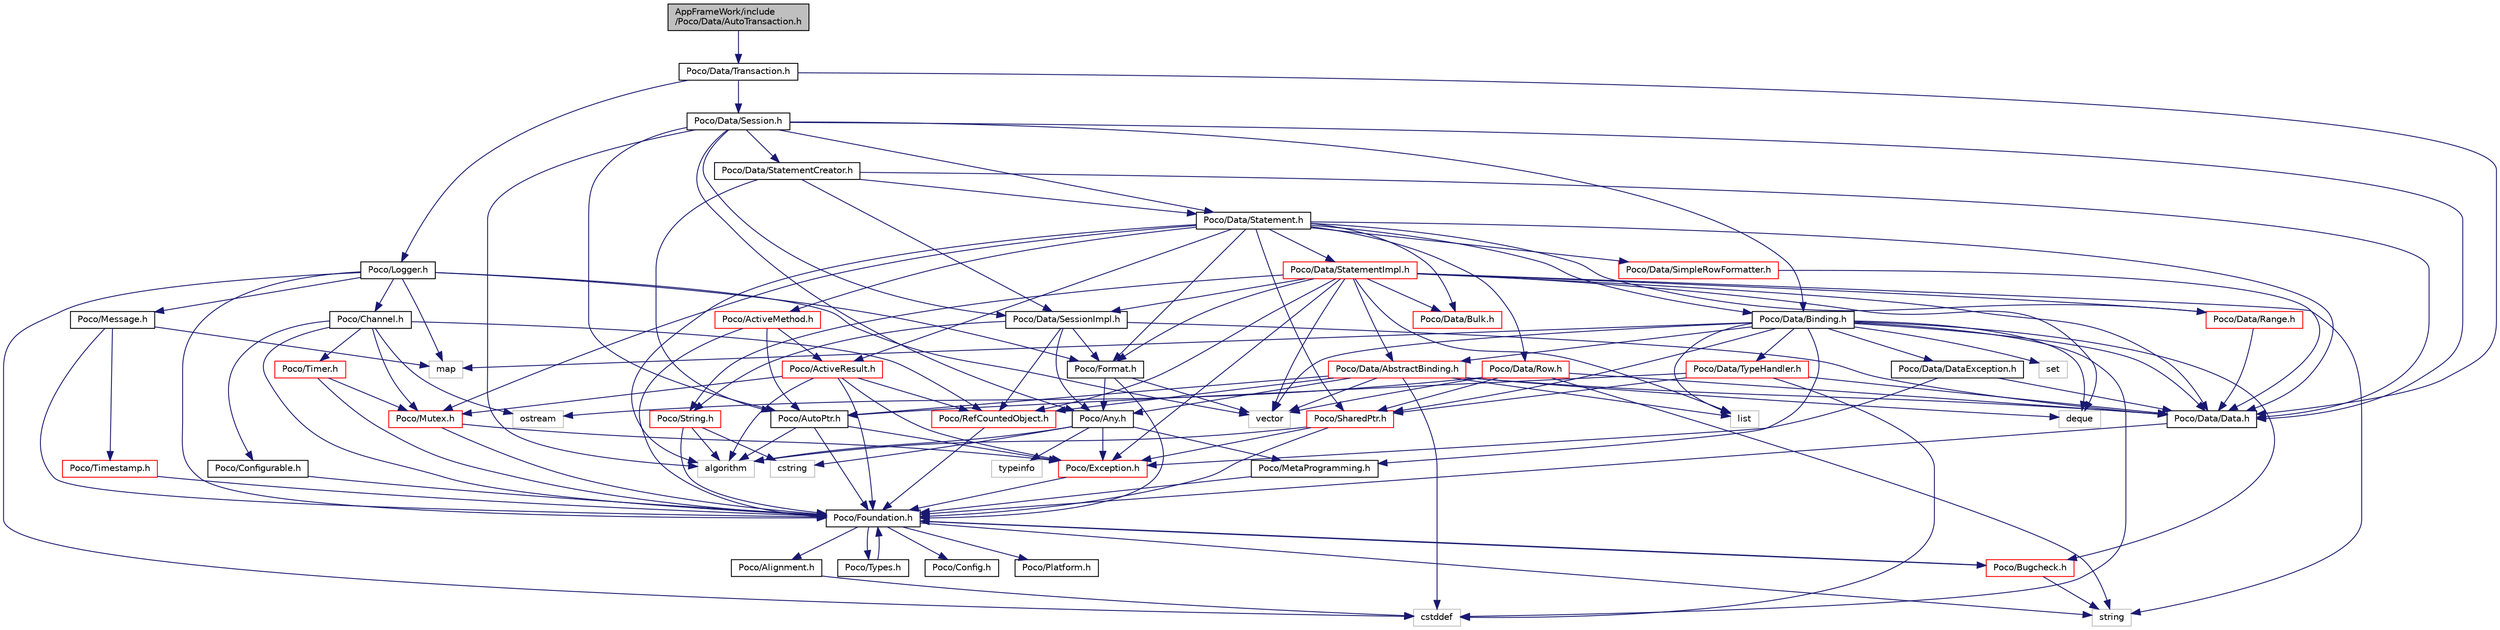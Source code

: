 digraph "AppFrameWork/include/Poco/Data/AutoTransaction.h"
{
 // LATEX_PDF_SIZE
  edge [fontname="Helvetica",fontsize="10",labelfontname="Helvetica",labelfontsize="10"];
  node [fontname="Helvetica",fontsize="10",shape=record];
  Node1 [label="AppFrameWork/include\l/Poco/Data/AutoTransaction.h",height=0.2,width=0.4,color="black", fillcolor="grey75", style="filled", fontcolor="black",tooltip=" "];
  Node1 -> Node2 [color="midnightblue",fontsize="10",style="solid"];
  Node2 [label="Poco/Data/Transaction.h",height=0.2,width=0.4,color="black", fillcolor="white", style="filled",URL="$Transaction_8h.html",tooltip=" "];
  Node2 -> Node3 [color="midnightblue",fontsize="10",style="solid"];
  Node3 [label="Poco/Data/Data.h",height=0.2,width=0.4,color="black", fillcolor="white", style="filled",URL="$Data_8h.html",tooltip=" "];
  Node3 -> Node4 [color="midnightblue",fontsize="10",style="solid"];
  Node4 [label="Poco/Foundation.h",height=0.2,width=0.4,color="black", fillcolor="white", style="filled",URL="$Foundation_8h.html",tooltip=" "];
  Node4 -> Node5 [color="midnightblue",fontsize="10",style="solid"];
  Node5 [label="Poco/Config.h",height=0.2,width=0.4,color="black", fillcolor="white", style="filled",URL="$Config_8h.html",tooltip=" "];
  Node4 -> Node6 [color="midnightblue",fontsize="10",style="solid"];
  Node6 [label="Poco/Platform.h",height=0.2,width=0.4,color="black", fillcolor="white", style="filled",URL="$Platform_8h.html",tooltip=" "];
  Node4 -> Node7 [color="midnightblue",fontsize="10",style="solid"];
  Node7 [label="Poco/Alignment.h",height=0.2,width=0.4,color="black", fillcolor="white", style="filled",URL="$Alignment_8h.html",tooltip=" "];
  Node7 -> Node8 [color="midnightblue",fontsize="10",style="solid"];
  Node8 [label="cstddef",height=0.2,width=0.4,color="grey75", fillcolor="white", style="filled",tooltip=" "];
  Node4 -> Node9 [color="midnightblue",fontsize="10",style="solid"];
  Node9 [label="Poco/Bugcheck.h",height=0.2,width=0.4,color="red", fillcolor="white", style="filled",URL="$Bugcheck_8h.html",tooltip=" "];
  Node9 -> Node4 [color="midnightblue",fontsize="10",style="solid"];
  Node9 -> Node10 [color="midnightblue",fontsize="10",style="solid"];
  Node10 [label="string",height=0.2,width=0.4,color="grey75", fillcolor="white", style="filled",tooltip=" "];
  Node4 -> Node12 [color="midnightblue",fontsize="10",style="solid"];
  Node12 [label="Poco/Types.h",height=0.2,width=0.4,color="black", fillcolor="white", style="filled",URL="$Types_8h.html",tooltip=" "];
  Node12 -> Node4 [color="midnightblue",fontsize="10",style="solid"];
  Node4 -> Node10 [color="midnightblue",fontsize="10",style="solid"];
  Node2 -> Node13 [color="midnightblue",fontsize="10",style="solid"];
  Node13 [label="Poco/Data/Session.h",height=0.2,width=0.4,color="black", fillcolor="white", style="filled",URL="$Data_2Session_8h.html",tooltip=" "];
  Node13 -> Node3 [color="midnightblue",fontsize="10",style="solid"];
  Node13 -> Node14 [color="midnightblue",fontsize="10",style="solid"];
  Node14 [label="Poco/Data/SessionImpl.h",height=0.2,width=0.4,color="black", fillcolor="white", style="filled",URL="$SessionImpl_8h.html",tooltip=" "];
  Node14 -> Node3 [color="midnightblue",fontsize="10",style="solid"];
  Node14 -> Node15 [color="midnightblue",fontsize="10",style="solid"];
  Node15 [label="Poco/RefCountedObject.h",height=0.2,width=0.4,color="red", fillcolor="white", style="filled",URL="$RefCountedObject_8h.html",tooltip=" "];
  Node15 -> Node4 [color="midnightblue",fontsize="10",style="solid"];
  Node14 -> Node26 [color="midnightblue",fontsize="10",style="solid"];
  Node26 [label="Poco/String.h",height=0.2,width=0.4,color="red", fillcolor="white", style="filled",URL="$String_8h.html",tooltip=" "];
  Node26 -> Node4 [color="midnightblue",fontsize="10",style="solid"];
  Node26 -> Node28 [color="midnightblue",fontsize="10",style="solid"];
  Node28 [label="cstring",height=0.2,width=0.4,color="grey75", fillcolor="white", style="filled",tooltip=" "];
  Node26 -> Node29 [color="midnightblue",fontsize="10",style="solid"];
  Node29 [label="algorithm",height=0.2,width=0.4,color="grey75", fillcolor="white", style="filled",tooltip=" "];
  Node14 -> Node30 [color="midnightblue",fontsize="10",style="solid"];
  Node30 [label="Poco/Format.h",height=0.2,width=0.4,color="black", fillcolor="white", style="filled",URL="$Format_8h.html",tooltip=" "];
  Node30 -> Node4 [color="midnightblue",fontsize="10",style="solid"];
  Node30 -> Node31 [color="midnightblue",fontsize="10",style="solid"];
  Node31 [label="Poco/Any.h",height=0.2,width=0.4,color="black", fillcolor="white", style="filled",URL="$Any_8h.html",tooltip=" "];
  Node31 -> Node20 [color="midnightblue",fontsize="10",style="solid"];
  Node20 [label="Poco/Exception.h",height=0.2,width=0.4,color="red", fillcolor="white", style="filled",URL="$Exception_8h.html",tooltip=" "];
  Node20 -> Node4 [color="midnightblue",fontsize="10",style="solid"];
  Node31 -> Node32 [color="midnightblue",fontsize="10",style="solid"];
  Node32 [label="Poco/MetaProgramming.h",height=0.2,width=0.4,color="black", fillcolor="white", style="filled",URL="$MetaProgramming_8h.html",tooltip=" "];
  Node32 -> Node4 [color="midnightblue",fontsize="10",style="solid"];
  Node31 -> Node29 [color="midnightblue",fontsize="10",style="solid"];
  Node31 -> Node33 [color="midnightblue",fontsize="10",style="solid"];
  Node33 [label="typeinfo",height=0.2,width=0.4,color="grey75", fillcolor="white", style="filled",tooltip=" "];
  Node31 -> Node28 [color="midnightblue",fontsize="10",style="solid"];
  Node30 -> Node34 [color="midnightblue",fontsize="10",style="solid"];
  Node34 [label="vector",height=0.2,width=0.4,color="grey75", fillcolor="white", style="filled",tooltip=" "];
  Node14 -> Node31 [color="midnightblue",fontsize="10",style="solid"];
  Node13 -> Node35 [color="midnightblue",fontsize="10",style="solid"];
  Node35 [label="Poco/Data/Statement.h",height=0.2,width=0.4,color="black", fillcolor="white", style="filled",URL="$Statement_8h.html",tooltip=" "];
  Node35 -> Node3 [color="midnightblue",fontsize="10",style="solid"];
  Node35 -> Node36 [color="midnightblue",fontsize="10",style="solid"];
  Node36 [label="Poco/Data/StatementImpl.h",height=0.2,width=0.4,color="red", fillcolor="white", style="filled",URL="$StatementImpl_8h.html",tooltip=" "];
  Node36 -> Node3 [color="midnightblue",fontsize="10",style="solid"];
  Node36 -> Node37 [color="midnightblue",fontsize="10",style="solid"];
  Node37 [label="Poco/Data/AbstractBinding.h",height=0.2,width=0.4,color="red", fillcolor="white", style="filled",URL="$AbstractBinding_8h.html",tooltip=" "];
  Node37 -> Node3 [color="midnightblue",fontsize="10",style="solid"];
  Node37 -> Node31 [color="midnightblue",fontsize="10",style="solid"];
  Node37 -> Node15 [color="midnightblue",fontsize="10",style="solid"];
  Node37 -> Node72 [color="midnightblue",fontsize="10",style="solid"];
  Node72 [label="Poco/AutoPtr.h",height=0.2,width=0.4,color="black", fillcolor="white", style="filled",URL="$AutoPtr_8h.html",tooltip=" "];
  Node72 -> Node4 [color="midnightblue",fontsize="10",style="solid"];
  Node72 -> Node20 [color="midnightblue",fontsize="10",style="solid"];
  Node72 -> Node29 [color="midnightblue",fontsize="10",style="solid"];
  Node37 -> Node34 [color="midnightblue",fontsize="10",style="solid"];
  Node37 -> Node62 [color="midnightblue",fontsize="10",style="solid"];
  Node62 [label="list",height=0.2,width=0.4,color="grey75", fillcolor="white", style="filled",tooltip=" "];
  Node37 -> Node63 [color="midnightblue",fontsize="10",style="solid"];
  Node63 [label="deque",height=0.2,width=0.4,color="grey75", fillcolor="white", style="filled",tooltip=" "];
  Node37 -> Node8 [color="midnightblue",fontsize="10",style="solid"];
  Node36 -> Node79 [color="midnightblue",fontsize="10",style="solid"];
  Node79 [label="Poco/Data/Range.h",height=0.2,width=0.4,color="red", fillcolor="white", style="filled",URL="$Range_8h.html",tooltip=" "];
  Node79 -> Node3 [color="midnightblue",fontsize="10",style="solid"];
  Node36 -> Node80 [color="midnightblue",fontsize="10",style="solid"];
  Node80 [label="Poco/Data/Bulk.h",height=0.2,width=0.4,color="red", fillcolor="white", style="filled",URL="$Bulk_8h.html",tooltip=" "];
  Node36 -> Node14 [color="midnightblue",fontsize="10",style="solid"];
  Node36 -> Node15 [color="midnightblue",fontsize="10",style="solid"];
  Node36 -> Node26 [color="midnightblue",fontsize="10",style="solid"];
  Node36 -> Node30 [color="midnightblue",fontsize="10",style="solid"];
  Node36 -> Node20 [color="midnightblue",fontsize="10",style="solid"];
  Node36 -> Node34 [color="midnightblue",fontsize="10",style="solid"];
  Node36 -> Node62 [color="midnightblue",fontsize="10",style="solid"];
  Node36 -> Node63 [color="midnightblue",fontsize="10",style="solid"];
  Node36 -> Node10 [color="midnightblue",fontsize="10",style="solid"];
  Node35 -> Node95 [color="midnightblue",fontsize="10",style="solid"];
  Node95 [label="Poco/Data/Binding.h",height=0.2,width=0.4,color="black", fillcolor="white", style="filled",URL="$Binding_8h.html",tooltip=" "];
  Node95 -> Node3 [color="midnightblue",fontsize="10",style="solid"];
  Node95 -> Node37 [color="midnightblue",fontsize="10",style="solid"];
  Node95 -> Node90 [color="midnightblue",fontsize="10",style="solid"];
  Node90 [label="Poco/Data/DataException.h",height=0.2,width=0.4,color="black", fillcolor="white", style="filled",URL="$DataException_8h.html",tooltip=" "];
  Node90 -> Node3 [color="midnightblue",fontsize="10",style="solid"];
  Node90 -> Node20 [color="midnightblue",fontsize="10",style="solid"];
  Node95 -> Node86 [color="midnightblue",fontsize="10",style="solid"];
  Node86 [label="Poco/Data/TypeHandler.h",height=0.2,width=0.4,color="red", fillcolor="white", style="filled",URL="$TypeHandler_8h.html",tooltip=" "];
  Node86 -> Node3 [color="midnightblue",fontsize="10",style="solid"];
  Node86 -> Node72 [color="midnightblue",fontsize="10",style="solid"];
  Node86 -> Node66 [color="midnightblue",fontsize="10",style="solid"];
  Node66 [label="Poco/SharedPtr.h",height=0.2,width=0.4,color="red", fillcolor="white", style="filled",URL="$SharedPtr_8h.html",tooltip=" "];
  Node66 -> Node4 [color="midnightblue",fontsize="10",style="solid"];
  Node66 -> Node20 [color="midnightblue",fontsize="10",style="solid"];
  Node66 -> Node29 [color="midnightblue",fontsize="10",style="solid"];
  Node86 -> Node8 [color="midnightblue",fontsize="10",style="solid"];
  Node95 -> Node66 [color="midnightblue",fontsize="10",style="solid"];
  Node95 -> Node32 [color="midnightblue",fontsize="10",style="solid"];
  Node95 -> Node9 [color="midnightblue",fontsize="10",style="solid"];
  Node95 -> Node34 [color="midnightblue",fontsize="10",style="solid"];
  Node95 -> Node62 [color="midnightblue",fontsize="10",style="solid"];
  Node95 -> Node63 [color="midnightblue",fontsize="10",style="solid"];
  Node95 -> Node91 [color="midnightblue",fontsize="10",style="solid"];
  Node91 [label="set",height=0.2,width=0.4,color="grey75", fillcolor="white", style="filled",tooltip=" "];
  Node95 -> Node92 [color="midnightblue",fontsize="10",style="solid"];
  Node92 [label="map",height=0.2,width=0.4,color="grey75", fillcolor="white", style="filled",tooltip=" "];
  Node95 -> Node8 [color="midnightblue",fontsize="10",style="solid"];
  Node35 -> Node79 [color="midnightblue",fontsize="10",style="solid"];
  Node35 -> Node80 [color="midnightblue",fontsize="10",style="solid"];
  Node35 -> Node96 [color="midnightblue",fontsize="10",style="solid"];
  Node96 [label="Poco/Data/Row.h",height=0.2,width=0.4,color="red", fillcolor="white", style="filled",URL="$Row_8h.html",tooltip=" "];
  Node96 -> Node3 [color="midnightblue",fontsize="10",style="solid"];
  Node96 -> Node66 [color="midnightblue",fontsize="10",style="solid"];
  Node96 -> Node34 [color="midnightblue",fontsize="10",style="solid"];
  Node96 -> Node10 [color="midnightblue",fontsize="10",style="solid"];
  Node96 -> Node98 [color="midnightblue",fontsize="10",style="solid"];
  Node98 [label="ostream",height=0.2,width=0.4,color="grey75", fillcolor="white", style="filled",tooltip=" "];
  Node35 -> Node99 [color="midnightblue",fontsize="10",style="solid"];
  Node99 [label="Poco/Data/SimpleRowFormatter.h",height=0.2,width=0.4,color="red", fillcolor="white", style="filled",URL="$SimpleRowFormatter_8h.html",tooltip=" "];
  Node99 -> Node3 [color="midnightblue",fontsize="10",style="solid"];
  Node35 -> Node66 [color="midnightblue",fontsize="10",style="solid"];
  Node35 -> Node19 [color="midnightblue",fontsize="10",style="solid"];
  Node19 [label="Poco/Mutex.h",height=0.2,width=0.4,color="red", fillcolor="white", style="filled",URL="$Mutex_8h.html",tooltip=" "];
  Node19 -> Node4 [color="midnightblue",fontsize="10",style="solid"];
  Node19 -> Node20 [color="midnightblue",fontsize="10",style="solid"];
  Node35 -> Node100 [color="midnightblue",fontsize="10",style="solid"];
  Node100 [label="Poco/ActiveMethod.h",height=0.2,width=0.4,color="red", fillcolor="white", style="filled",URL="$ActiveMethod_8h.html",tooltip=" "];
  Node100 -> Node4 [color="midnightblue",fontsize="10",style="solid"];
  Node100 -> Node101 [color="midnightblue",fontsize="10",style="solid"];
  Node101 [label="Poco/ActiveResult.h",height=0.2,width=0.4,color="red", fillcolor="white", style="filled",URL="$ActiveResult_8h.html",tooltip=" "];
  Node101 -> Node4 [color="midnightblue",fontsize="10",style="solid"];
  Node101 -> Node19 [color="midnightblue",fontsize="10",style="solid"];
  Node101 -> Node15 [color="midnightblue",fontsize="10",style="solid"];
  Node101 -> Node20 [color="midnightblue",fontsize="10",style="solid"];
  Node101 -> Node29 [color="midnightblue",fontsize="10",style="solid"];
  Node100 -> Node72 [color="midnightblue",fontsize="10",style="solid"];
  Node35 -> Node101 [color="midnightblue",fontsize="10",style="solid"];
  Node35 -> Node30 [color="midnightblue",fontsize="10",style="solid"];
  Node35 -> Node29 [color="midnightblue",fontsize="10",style="solid"];
  Node13 -> Node119 [color="midnightblue",fontsize="10",style="solid"];
  Node119 [label="Poco/Data/StatementCreator.h",height=0.2,width=0.4,color="black", fillcolor="white", style="filled",URL="$StatementCreator_8h.html",tooltip=" "];
  Node119 -> Node3 [color="midnightblue",fontsize="10",style="solid"];
  Node119 -> Node14 [color="midnightblue",fontsize="10",style="solid"];
  Node119 -> Node35 [color="midnightblue",fontsize="10",style="solid"];
  Node119 -> Node72 [color="midnightblue",fontsize="10",style="solid"];
  Node13 -> Node95 [color="midnightblue",fontsize="10",style="solid"];
  Node13 -> Node72 [color="midnightblue",fontsize="10",style="solid"];
  Node13 -> Node31 [color="midnightblue",fontsize="10",style="solid"];
  Node13 -> Node29 [color="midnightblue",fontsize="10",style="solid"];
  Node2 -> Node113 [color="midnightblue",fontsize="10",style="solid"];
  Node113 [label="Poco/Logger.h",height=0.2,width=0.4,color="black", fillcolor="white", style="filled",URL="$Logger_8h.html",tooltip=" "];
  Node113 -> Node4 [color="midnightblue",fontsize="10",style="solid"];
  Node113 -> Node114 [color="midnightblue",fontsize="10",style="solid"];
  Node114 [label="Poco/Channel.h",height=0.2,width=0.4,color="black", fillcolor="white", style="filled",URL="$Channel_8h.html",tooltip=" "];
  Node114 -> Node4 [color="midnightblue",fontsize="10",style="solid"];
  Node114 -> Node115 [color="midnightblue",fontsize="10",style="solid"];
  Node115 [label="Poco/Configurable.h",height=0.2,width=0.4,color="black", fillcolor="white", style="filled",URL="$Configurable_8h.html",tooltip=" "];
  Node115 -> Node4 [color="midnightblue",fontsize="10",style="solid"];
  Node114 -> Node19 [color="midnightblue",fontsize="10",style="solid"];
  Node114 -> Node15 [color="midnightblue",fontsize="10",style="solid"];
  Node114 -> Node116 [color="midnightblue",fontsize="10",style="solid"];
  Node116 [label="Poco/Timer.h",height=0.2,width=0.4,color="red", fillcolor="white", style="filled",URL="$Timer_8h.html",tooltip=" "];
  Node116 -> Node4 [color="midnightblue",fontsize="10",style="solid"];
  Node116 -> Node19 [color="midnightblue",fontsize="10",style="solid"];
  Node114 -> Node98 [color="midnightblue",fontsize="10",style="solid"];
  Node113 -> Node118 [color="midnightblue",fontsize="10",style="solid"];
  Node118 [label="Poco/Message.h",height=0.2,width=0.4,color="black", fillcolor="white", style="filled",URL="$Message_8h.html",tooltip=" "];
  Node118 -> Node4 [color="midnightblue",fontsize="10",style="solid"];
  Node118 -> Node52 [color="midnightblue",fontsize="10",style="solid"];
  Node52 [label="Poco/Timestamp.h",height=0.2,width=0.4,color="red", fillcolor="white", style="filled",URL="$Timestamp_8h.html",tooltip=" "];
  Node52 -> Node4 [color="midnightblue",fontsize="10",style="solid"];
  Node118 -> Node92 [color="midnightblue",fontsize="10",style="solid"];
  Node113 -> Node30 [color="midnightblue",fontsize="10",style="solid"];
  Node113 -> Node92 [color="midnightblue",fontsize="10",style="solid"];
  Node113 -> Node34 [color="midnightblue",fontsize="10",style="solid"];
  Node113 -> Node8 [color="midnightblue",fontsize="10",style="solid"];
}
